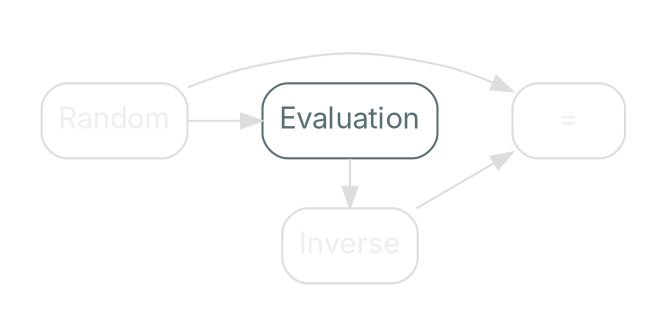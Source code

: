 digraph {
    bgcolor=transparent
    rankdir=LR

    // Default theme: enabled
    node[shape="rectangle" style="rounded,filled" color="#586E75" fillcolor="#ffffff" fontcolor="#586E75" fontname="Inter,Arial"]
    edge[color="#586E75" fontcolor="#000000" fontname="Inter,Arial" fontsize=11]

    subgraph cluster_0 {
        color=transparent
        Input[label="Random" color="#dddddd" fontcolor="#eeeeee"]
        Evaluation
        Analysis[label="=" color="#dddddd" fontcolor="#eeeeee"]
    }

    subgraph cluster_1 {
        color=transparent
        Invis[style=invis]
        Inverse[color="#dddddd" fontcolor="#eeeeee"]
    }

    Input -> Invis[constraint=false style=invis]
    Invis -> Inverse[style=invis]

    Input -> Evaluation[color="#dddddd"]
    Evaluation -> Analysis[style=invis]
    Evaluation -> Inverse[constraint=false color="#dddddd"]
    Inverse -> Analysis[color="#dddddd"]
    Input -> Analysis[constraint=false color="#dddddd"]
}
